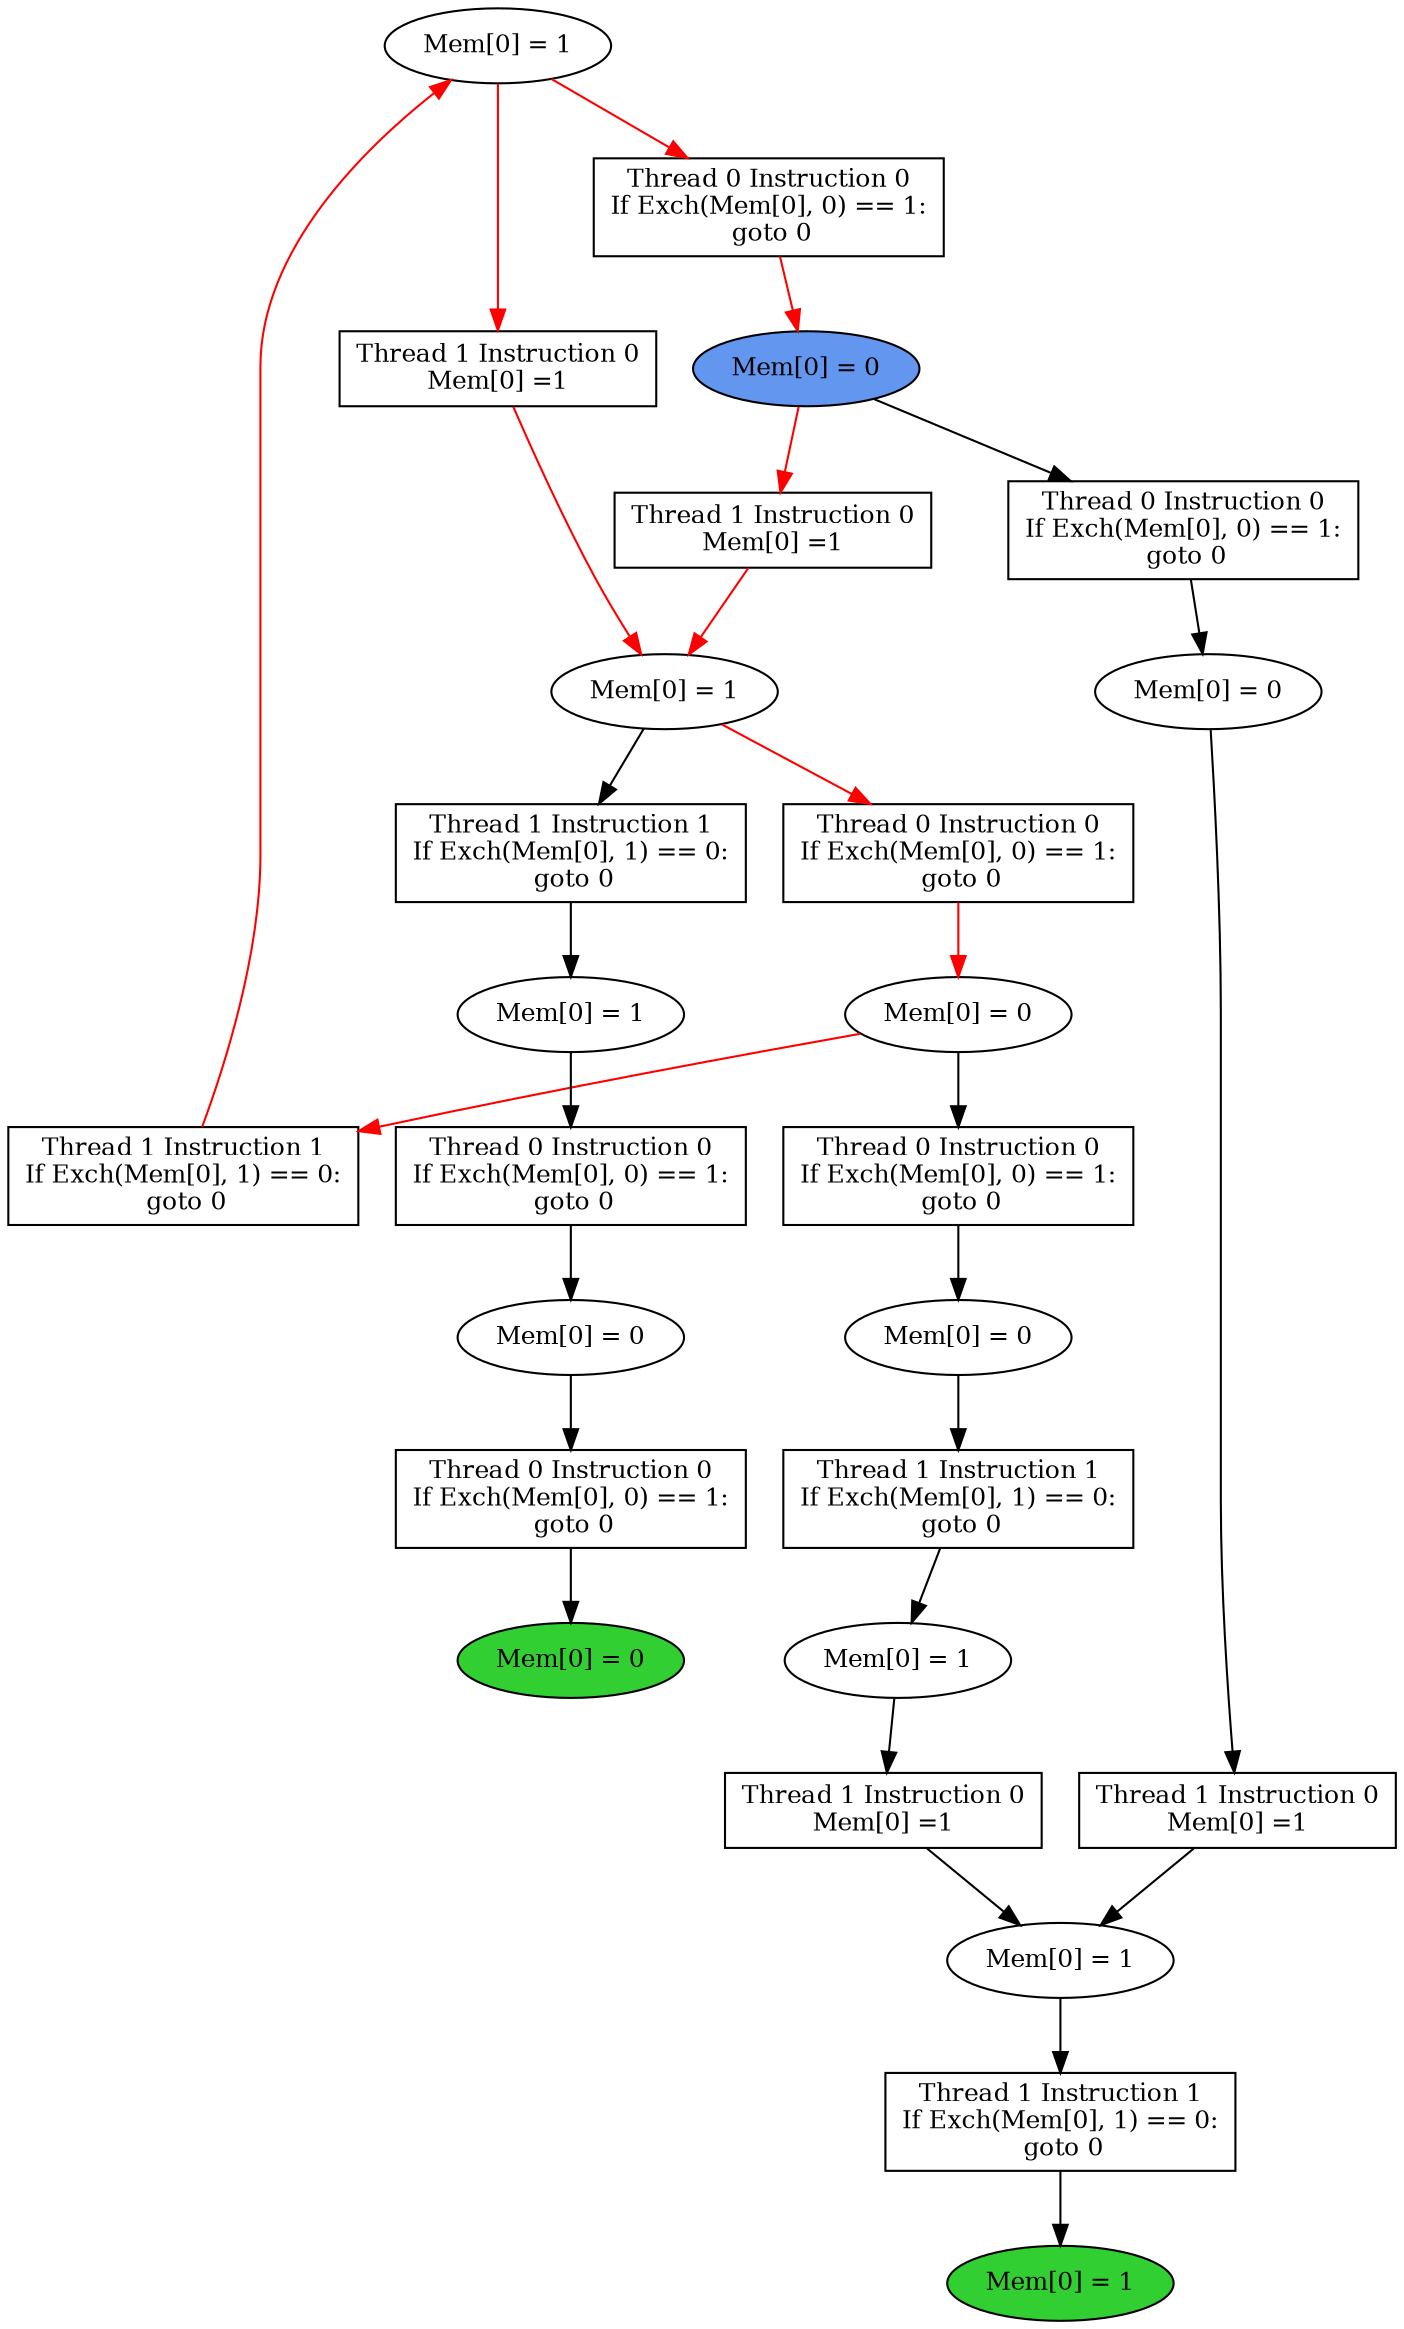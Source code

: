 digraph "graph" {
graph [fontsize=12]
node [fontsize=12]
edge [fontsize=12]
rankdir=TB;
"N20" -> "N19" [uuid = "<A0, END0>", color = "#000000", fontcolor = "#ffffff", style = "solid", label = "", dir = "forward", weight = "1"]
"N28" -> "N27" [uuid = "<A1, S8>", color = "#ff0000", fontcolor = "#ffffff", style = "solid", label = "", dir = "forward", weight = "1"]
"N13" -> "N12" [uuid = "<A2, S2>", color = "#000000", fontcolor = "#ffffff", style = "solid", label = "", dir = "forward", weight = "1"]
"N36" -> "N26" [uuid = "<A3, S1>", color = "#ff0000", fontcolor = "#ffffff", style = "solid", label = "", dir = "back", weight = "1"]
"N24" -> "N23" [uuid = "<A4, S0>", color = "#000000", fontcolor = "#ffffff", style = "solid", label = "", dir = "forward", weight = "1"]
"N32" -> "N31" [uuid = "<A5, START$0>", color = "#ff0000", fontcolor = "#ffffff", style = "solid", label = "", dir = "forward", weight = "1"]
"N18" -> "N17" [uuid = "<A6, S7>", color = "#000000", fontcolor = "#ffffff", style = "solid", label = "", dir = "forward", weight = "1"]
"N22" -> "N21" [uuid = "<A7, S6>", color = "#000000", fontcolor = "#ffffff", style = "solid", label = "", dir = "forward", weight = "1"]
"N15" -> "N14" [uuid = "<A8, S5>", color = "#000000", fontcolor = "#ffffff", style = "solid", label = "", dir = "forward", weight = "1"]
"N16" -> "N10" [uuid = "<A9, S4>", color = "#000000", fontcolor = "#ffffff", style = "solid", label = "", dir = "forward", weight = "1"]
"N11" -> "N10" [uuid = "<A10, S4>", color = "#000000", fontcolor = "#ffffff", style = "solid", label = "", dir = "forward", weight = "1"]
"N33" -> "N29" [uuid = "<A11, S3>", color = "#ff0000", fontcolor = "#ffffff", style = "solid", label = "", dir = "forward", weight = "1"]
"N30" -> "N29" [uuid = "<A12, S3>", color = "#ff0000", fontcolor = "#ffffff", style = "solid", label = "", dir = "forward", weight = "1"]
"N9" -> "N8" [uuid = "<A13, END1>", color = "#000000", fontcolor = "#ffffff", style = "solid", label = "", dir = "forward", weight = "1"]
"N21" -> "N20" [uuid = "<A0, S6>", color = "#000000", fontcolor = "#ffffff", style = "solid", label = "", dir = "forward", weight = "1"]
"N29" -> "N28" [uuid = "<A1, S3>", color = "#ff0000", fontcolor = "#ffffff", style = "solid", label = "", dir = "forward", weight = "1"]
"N14" -> "N13" [uuid = "<A2, S5>", color = "#000000", fontcolor = "#ffffff", style = "solid", label = "", dir = "forward", weight = "1"]
"N27" -> "N26" [uuid = "<A3, S8>", color = "#ff0000", fontcolor = "#ffffff", style = "solid", label = "", dir = "forward", weight = "1"]
"N29" -> "N24" [uuid = "<A4, S3>", color = "#000000", fontcolor = "#ffffff", style = "solid", label = "", dir = "forward", weight = "1"]
"N36" -> "N32" [uuid = "<A5, S1>", color = "#ff0000", fontcolor = "#ffffff", style = "solid", label = "", dir = "forward", weight = "1"]
"N31" -> "N18" [uuid = "<A6, START$0>", color = "#000000", fontcolor = "#ffffff", style = "solid", label = "", dir = "forward", weight = "1"]
"N23" -> "N22" [uuid = "<A7, S0>", color = "#000000", fontcolor = "#ffffff", style = "solid", label = "", dir = "forward", weight = "1"]
"N27" -> "N15" [uuid = "<A8, S8>", color = "#000000", fontcolor = "#ffffff", style = "solid", label = "", dir = "forward", weight = "1"]
"N17" -> "N16" [uuid = "<A9, S7>", color = "#000000", fontcolor = "#ffffff", style = "solid", label = "", dir = "forward", weight = "1"]
"N12" -> "N11" [uuid = "<A10, S2>", color = "#000000", fontcolor = "#ffffff", style = "solid", label = "", dir = "forward", weight = "1"]
"N36" -> "N33" [uuid = "<A11, S1>", color = "#ff0000", fontcolor = "#ffffff", style = "solid", label = "", dir = "forward", weight = "1"]
"N31" -> "N30" [uuid = "<A12, START$0>", color = "#ff0000", fontcolor = "#ffffff", style = "solid", label = "", dir = "forward", weight = "1"]
"N10" -> "N9" [uuid = "<A13, S4>", color = "#000000", fontcolor = "#ffffff", style = "solid", label = "", dir = "forward", weight = "1"]
"N8" [uuid="END1", label="Mem[0] = 1", fillcolor = "#31cf31", fontcolor = "#000000", shape = "ellipse", style = "filled, solid"]
"N9" [uuid="A13", label="Thread 1 Instruction 1
If Exch(Mem[0], 1) == 0:
 goto 0", fillcolor = "#ffffff", fontcolor = "#000000", shape = "box", style = "filled, solid"]
"N10" [uuid="S4", label="Mem[0] = 1", fillcolor = "#ffffff", fontcolor = "#000000", shape = "ellipse", style = "filled, solid"]
"N11" [uuid="A10", label="Thread 1 Instruction 0
Mem[0] =1", fillcolor = "#ffffff", fontcolor = "#000000", shape = "box", style = "filled, solid"]
"N12" [uuid="S2", label="Mem[0] = 1", fillcolor = "#ffffff", fontcolor = "#000000", shape = "ellipse", style = "filled, solid"]
"N13" [uuid="A2", label="Thread 1 Instruction 1
If Exch(Mem[0], 1) == 0:
 goto 0", fillcolor = "#ffffff", fontcolor = "#000000", shape = "box", style = "filled, solid"]
"N14" [uuid="S5", label="Mem[0] = 0", fillcolor = "#ffffff", fontcolor = "#000000", shape = "ellipse", style = "filled, solid"]
"N15" [uuid="A8", label="Thread 0 Instruction 0
If Exch(Mem[0], 0) == 1:
 goto 0", fillcolor = "#ffffff", fontcolor = "#000000", shape = "box", style = "filled, solid"]
"N16" [uuid="A9", label="Thread 1 Instruction 0
Mem[0] =1", fillcolor = "#ffffff", fontcolor = "#000000", shape = "box", style = "filled, solid"]
"N17" [uuid="S7", label="Mem[0] = 0", fillcolor = "#ffffff", fontcolor = "#000000", shape = "ellipse", style = "filled, solid"]
"N18" [uuid="A6", label="Thread 0 Instruction 0
If Exch(Mem[0], 0) == 1:
 goto 0", fillcolor = "#ffffff", fontcolor = "#000000", shape = "box", style = "filled, solid"]
"N19" [uuid="END0", label="Mem[0] = 0", fillcolor = "#31cf31", fontcolor = "#000000", shape = "ellipse", style = "filled, solid"]
"N20" [uuid="A0", label="Thread 0 Instruction 0
If Exch(Mem[0], 0) == 1:
 goto 0", fillcolor = "#ffffff", fontcolor = "#000000", shape = "box", style = "filled, solid"]
"N21" [uuid="S6", label="Mem[0] = 0", fillcolor = "#ffffff", fontcolor = "#000000", shape = "ellipse", style = "filled, solid"]
"N22" [uuid="A7", label="Thread 0 Instruction 0
If Exch(Mem[0], 0) == 1:
 goto 0", fillcolor = "#ffffff", fontcolor = "#000000", shape = "box", style = "filled, solid"]
"N23" [uuid="S0", label="Mem[0] = 1", fillcolor = "#ffffff", fontcolor = "#000000", shape = "ellipse", style = "filled, solid"]
"N24" [uuid="A4", label="Thread 1 Instruction 1
If Exch(Mem[0], 1) == 0:
 goto 0", fillcolor = "#ffffff", fontcolor = "#000000", shape = "box", style = "filled, solid"]
"N26" [uuid="A3", label="Thread 1 Instruction 1
If Exch(Mem[0], 1) == 0:
 goto 0", fillcolor = "#ffffff", fontcolor = "#000000", shape = "box", style = "filled, solid"]
"N27" [uuid="S8", label="Mem[0] = 0", fillcolor = "#ffffff", fontcolor = "#000000", shape = "ellipse", style = "filled, solid"]
"N28" [uuid="A1", label="Thread 0 Instruction 0
If Exch(Mem[0], 0) == 1:
 goto 0", fillcolor = "#ffffff", fontcolor = "#000000", shape = "box", style = "filled, solid"]
"N29" [uuid="S3", label="Mem[0] = 1", fillcolor = "#ffffff", fontcolor = "#000000", shape = "ellipse", style = "filled, solid"]
"N30" [uuid="A12", label="Thread 1 Instruction 0
Mem[0] =1", fillcolor = "#ffffff", fontcolor = "#000000", shape = "box", style = "filled, solid"]
"N31" [uuid="START$0", label="Mem[0] = 0", fillcolor = "#6396ef", fontcolor = "#000000", shape = "ellipse", style = "filled, solid"]
"N32" [uuid="A5", label="Thread 0 Instruction 0
If Exch(Mem[0], 0) == 1:
 goto 0", fillcolor = "#ffffff", fontcolor = "#000000", shape = "box", style = "filled, solid"]
"N33" [uuid="A11", label="Thread 1 Instruction 0
Mem[0] =1", fillcolor = "#ffffff", fontcolor = "#000000", shape = "box", style = "filled, solid"]
"N36" [uuid="S1", label="Mem[0] = 1", fillcolor = "#ffffff", fontcolor = "#000000", shape = "ellipse", style = "filled, solid"]
}